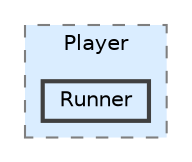 digraph "C:/Users/gameuser/Desktop/NewArgo/ARGO-Endless-Runner/Assets/Scripts/Player/Runner"
{
 // LATEX_PDF_SIZE
  bgcolor="transparent";
  edge [fontname=Helvetica,fontsize=10,labelfontname=Helvetica,labelfontsize=10];
  node [fontname=Helvetica,fontsize=10,shape=box,height=0.2,width=0.4];
  compound=true
  subgraph clusterdir_ab6126d8d4a20880bdf12a652da16c7c {
    graph [ bgcolor="#daedff", pencolor="grey50", label="Player", fontname=Helvetica,fontsize=10 style="filled,dashed", URL="dir_ab6126d8d4a20880bdf12a652da16c7c.html",tooltip=""]
  dir_fd0b6c58380eb2beddda97c4a80c27e2 [label="Runner", fillcolor="#daedff", color="grey25", style="filled,bold", URL="dir_fd0b6c58380eb2beddda97c4a80c27e2.html",tooltip=""];
  }
}
